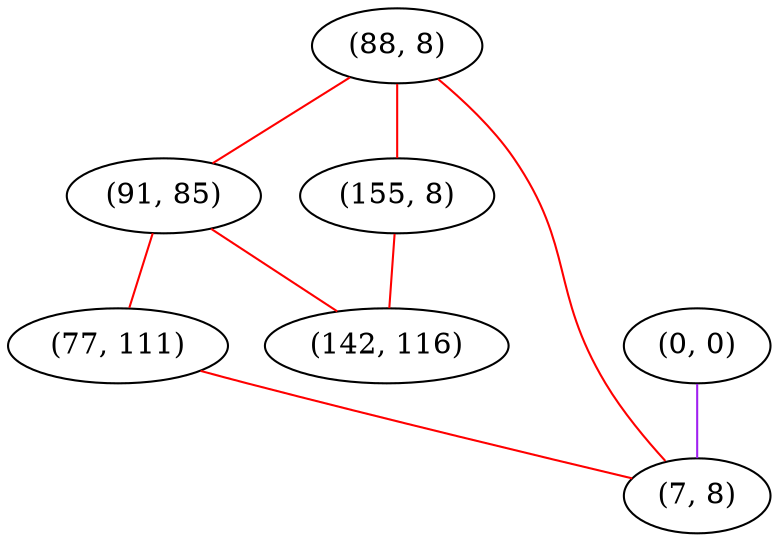 graph "" {
"(88, 8)";
"(91, 85)";
"(77, 111)";
"(0, 0)";
"(155, 8)";
"(142, 116)";
"(7, 8)";
"(88, 8)" -- "(155, 8)"  [color=red, key=0, weight=1];
"(88, 8)" -- "(7, 8)"  [color=red, key=0, weight=1];
"(88, 8)" -- "(91, 85)"  [color=red, key=0, weight=1];
"(91, 85)" -- "(142, 116)"  [color=red, key=0, weight=1];
"(91, 85)" -- "(77, 111)"  [color=red, key=0, weight=1];
"(77, 111)" -- "(7, 8)"  [color=red, key=0, weight=1];
"(0, 0)" -- "(7, 8)"  [color=purple, key=0, weight=4];
"(155, 8)" -- "(142, 116)"  [color=red, key=0, weight=1];
}
